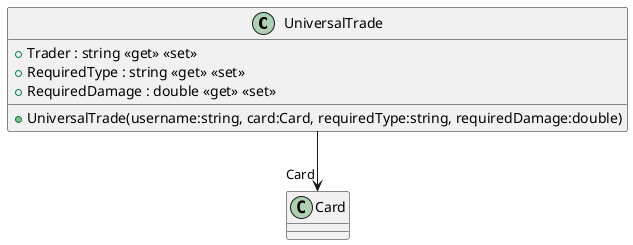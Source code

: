 @startuml
class UniversalTrade {
    + UniversalTrade(username:string, card:Card, requiredType:string, requiredDamage:double)
    + Trader : string <<get>> <<set>>
    + RequiredType : string <<get>> <<set>>
    + RequiredDamage : double <<get>> <<set>>
}
UniversalTrade --> "Card" Card
@enduml

